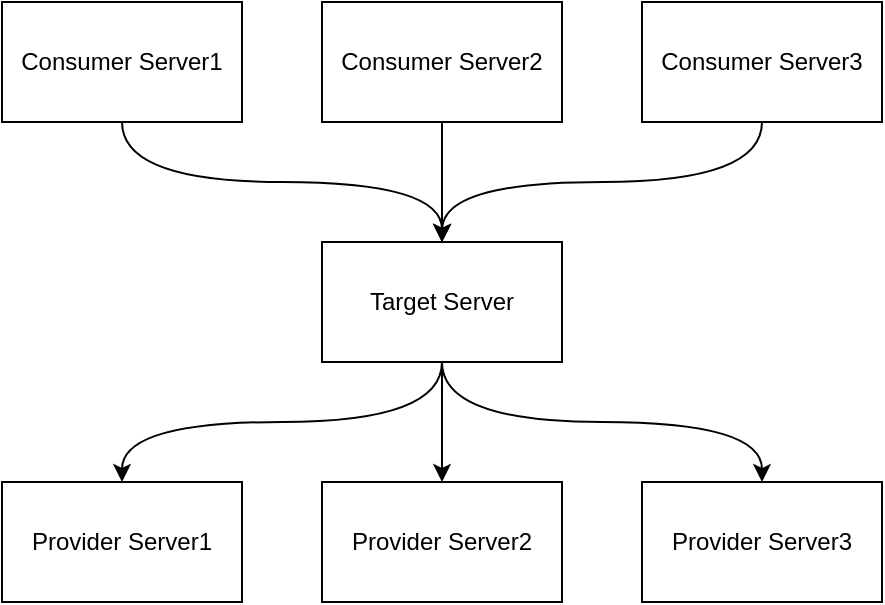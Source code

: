 <mxfile version="21.1.8" type="github">
  <diagram name="第 1 页" id="HB-Csvn5Qec1k67etYKc">
    <mxGraphModel dx="896" dy="518" grid="1" gridSize="10" guides="1" tooltips="1" connect="1" arrows="1" fold="1" page="1" pageScale="1" pageWidth="1200" pageHeight="1920" math="0" shadow="0">
      <root>
        <mxCell id="0" />
        <mxCell id="1" parent="0" />
        <mxCell id="nDkjOC3HLhCGFkCrvbib-10" style="edgeStyle=orthogonalEdgeStyle;rounded=0;orthogonalLoop=1;jettySize=auto;html=1;exitX=0.5;exitY=1;exitDx=0;exitDy=0;entryX=0.5;entryY=0;entryDx=0;entryDy=0;curved=1;" parent="1" source="nDkjOC3HLhCGFkCrvbib-3" target="nDkjOC3HLhCGFkCrvbib-6" edge="1">
          <mxGeometry relative="1" as="geometry" />
        </mxCell>
        <mxCell id="nDkjOC3HLhCGFkCrvbib-3" value="Consumer Server1" style="rounded=0;whiteSpace=wrap;html=1;" parent="1" vertex="1">
          <mxGeometry x="170" y="70" width="120" height="60" as="geometry" />
        </mxCell>
        <mxCell id="nDkjOC3HLhCGFkCrvbib-13" style="edgeStyle=orthogonalEdgeStyle;curved=1;rounded=0;orthogonalLoop=1;jettySize=auto;html=1;exitX=0.5;exitY=1;exitDx=0;exitDy=0;entryX=0.5;entryY=0;entryDx=0;entryDy=0;" parent="1" source="nDkjOC3HLhCGFkCrvbib-4" target="nDkjOC3HLhCGFkCrvbib-6" edge="1">
          <mxGeometry relative="1" as="geometry" />
        </mxCell>
        <mxCell id="nDkjOC3HLhCGFkCrvbib-4" value="Consumer Server2" style="rounded=0;whiteSpace=wrap;html=1;" parent="1" vertex="1">
          <mxGeometry x="330" y="70" width="120" height="60" as="geometry" />
        </mxCell>
        <mxCell id="nDkjOC3HLhCGFkCrvbib-14" style="edgeStyle=orthogonalEdgeStyle;curved=1;rounded=0;orthogonalLoop=1;jettySize=auto;html=1;exitX=0.5;exitY=1;exitDx=0;exitDy=0;" parent="1" source="nDkjOC3HLhCGFkCrvbib-5" edge="1">
          <mxGeometry relative="1" as="geometry">
            <mxPoint x="390" y="190" as="targetPoint" />
          </mxGeometry>
        </mxCell>
        <mxCell id="nDkjOC3HLhCGFkCrvbib-5" value="Consumer Server3" style="rounded=0;whiteSpace=wrap;html=1;" parent="1" vertex="1">
          <mxGeometry x="490" y="70" width="120" height="60" as="geometry" />
        </mxCell>
        <mxCell id="nDkjOC3HLhCGFkCrvbib-15" style="edgeStyle=orthogonalEdgeStyle;curved=1;rounded=0;orthogonalLoop=1;jettySize=auto;html=1;exitX=0.5;exitY=1;exitDx=0;exitDy=0;entryX=0.5;entryY=0;entryDx=0;entryDy=0;" parent="1" source="nDkjOC3HLhCGFkCrvbib-6" target="nDkjOC3HLhCGFkCrvbib-7" edge="1">
          <mxGeometry relative="1" as="geometry" />
        </mxCell>
        <mxCell id="nDkjOC3HLhCGFkCrvbib-16" style="edgeStyle=orthogonalEdgeStyle;curved=1;rounded=0;orthogonalLoop=1;jettySize=auto;html=1;exitX=0.5;exitY=1;exitDx=0;exitDy=0;entryX=0.5;entryY=0;entryDx=0;entryDy=0;" parent="1" source="nDkjOC3HLhCGFkCrvbib-6" target="nDkjOC3HLhCGFkCrvbib-8" edge="1">
          <mxGeometry relative="1" as="geometry" />
        </mxCell>
        <mxCell id="nDkjOC3HLhCGFkCrvbib-17" style="edgeStyle=orthogonalEdgeStyle;curved=1;rounded=0;orthogonalLoop=1;jettySize=auto;html=1;exitX=0.5;exitY=1;exitDx=0;exitDy=0;entryX=0.5;entryY=0;entryDx=0;entryDy=0;" parent="1" source="nDkjOC3HLhCGFkCrvbib-6" target="nDkjOC3HLhCGFkCrvbib-9" edge="1">
          <mxGeometry relative="1" as="geometry" />
        </mxCell>
        <mxCell id="nDkjOC3HLhCGFkCrvbib-6" value="Target Server" style="rounded=0;whiteSpace=wrap;html=1;" parent="1" vertex="1">
          <mxGeometry x="330" y="190" width="120" height="60" as="geometry" />
        </mxCell>
        <mxCell id="nDkjOC3HLhCGFkCrvbib-7" value="Provider Server1" style="rounded=0;whiteSpace=wrap;html=1;" parent="1" vertex="1">
          <mxGeometry x="170" y="310" width="120" height="60" as="geometry" />
        </mxCell>
        <mxCell id="nDkjOC3HLhCGFkCrvbib-8" value="Provider Server2" style="rounded=0;whiteSpace=wrap;html=1;" parent="1" vertex="1">
          <mxGeometry x="330" y="310" width="120" height="60" as="geometry" />
        </mxCell>
        <mxCell id="nDkjOC3HLhCGFkCrvbib-9" value="Provider Server3" style="rounded=0;whiteSpace=wrap;html=1;" parent="1" vertex="1">
          <mxGeometry x="490" y="310" width="120" height="60" as="geometry" />
        </mxCell>
      </root>
    </mxGraphModel>
  </diagram>
</mxfile>

